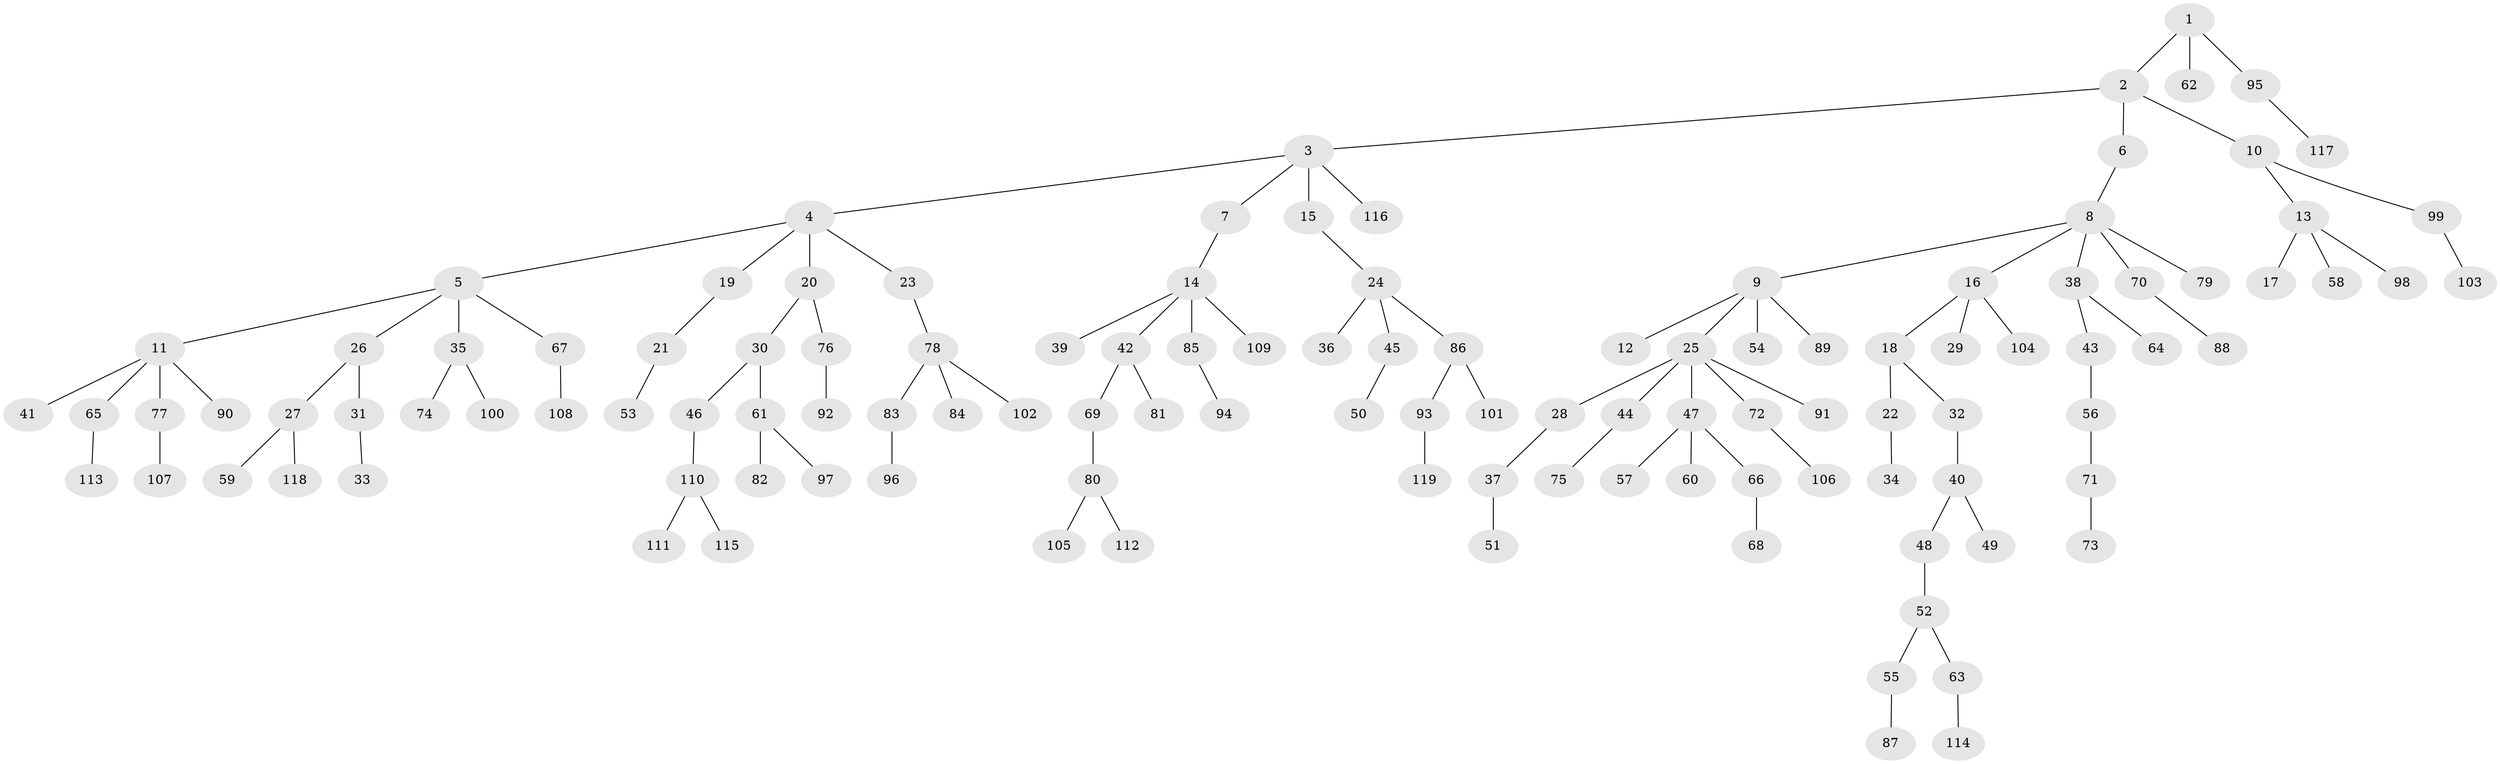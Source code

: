 // coarse degree distribution, {3: 0.15, 4: 0.05, 5: 0.0375, 8: 0.025, 2: 0.1375, 1: 0.5875, 6: 0.0125}
// Generated by graph-tools (version 1.1) at 2025/24/03/03/25 07:24:09]
// undirected, 119 vertices, 118 edges
graph export_dot {
graph [start="1"]
  node [color=gray90,style=filled];
  1;
  2;
  3;
  4;
  5;
  6;
  7;
  8;
  9;
  10;
  11;
  12;
  13;
  14;
  15;
  16;
  17;
  18;
  19;
  20;
  21;
  22;
  23;
  24;
  25;
  26;
  27;
  28;
  29;
  30;
  31;
  32;
  33;
  34;
  35;
  36;
  37;
  38;
  39;
  40;
  41;
  42;
  43;
  44;
  45;
  46;
  47;
  48;
  49;
  50;
  51;
  52;
  53;
  54;
  55;
  56;
  57;
  58;
  59;
  60;
  61;
  62;
  63;
  64;
  65;
  66;
  67;
  68;
  69;
  70;
  71;
  72;
  73;
  74;
  75;
  76;
  77;
  78;
  79;
  80;
  81;
  82;
  83;
  84;
  85;
  86;
  87;
  88;
  89;
  90;
  91;
  92;
  93;
  94;
  95;
  96;
  97;
  98;
  99;
  100;
  101;
  102;
  103;
  104;
  105;
  106;
  107;
  108;
  109;
  110;
  111;
  112;
  113;
  114;
  115;
  116;
  117;
  118;
  119;
  1 -- 2;
  1 -- 62;
  1 -- 95;
  2 -- 3;
  2 -- 6;
  2 -- 10;
  3 -- 4;
  3 -- 7;
  3 -- 15;
  3 -- 116;
  4 -- 5;
  4 -- 19;
  4 -- 20;
  4 -- 23;
  5 -- 11;
  5 -- 26;
  5 -- 35;
  5 -- 67;
  6 -- 8;
  7 -- 14;
  8 -- 9;
  8 -- 16;
  8 -- 38;
  8 -- 70;
  8 -- 79;
  9 -- 12;
  9 -- 25;
  9 -- 54;
  9 -- 89;
  10 -- 13;
  10 -- 99;
  11 -- 41;
  11 -- 65;
  11 -- 77;
  11 -- 90;
  13 -- 17;
  13 -- 58;
  13 -- 98;
  14 -- 39;
  14 -- 42;
  14 -- 85;
  14 -- 109;
  15 -- 24;
  16 -- 18;
  16 -- 29;
  16 -- 104;
  18 -- 22;
  18 -- 32;
  19 -- 21;
  20 -- 30;
  20 -- 76;
  21 -- 53;
  22 -- 34;
  23 -- 78;
  24 -- 36;
  24 -- 45;
  24 -- 86;
  25 -- 28;
  25 -- 44;
  25 -- 47;
  25 -- 72;
  25 -- 91;
  26 -- 27;
  26 -- 31;
  27 -- 59;
  27 -- 118;
  28 -- 37;
  30 -- 46;
  30 -- 61;
  31 -- 33;
  32 -- 40;
  35 -- 74;
  35 -- 100;
  37 -- 51;
  38 -- 43;
  38 -- 64;
  40 -- 48;
  40 -- 49;
  42 -- 69;
  42 -- 81;
  43 -- 56;
  44 -- 75;
  45 -- 50;
  46 -- 110;
  47 -- 57;
  47 -- 60;
  47 -- 66;
  48 -- 52;
  52 -- 55;
  52 -- 63;
  55 -- 87;
  56 -- 71;
  61 -- 82;
  61 -- 97;
  63 -- 114;
  65 -- 113;
  66 -- 68;
  67 -- 108;
  69 -- 80;
  70 -- 88;
  71 -- 73;
  72 -- 106;
  76 -- 92;
  77 -- 107;
  78 -- 83;
  78 -- 84;
  78 -- 102;
  80 -- 105;
  80 -- 112;
  83 -- 96;
  85 -- 94;
  86 -- 93;
  86 -- 101;
  93 -- 119;
  95 -- 117;
  99 -- 103;
  110 -- 111;
  110 -- 115;
}
